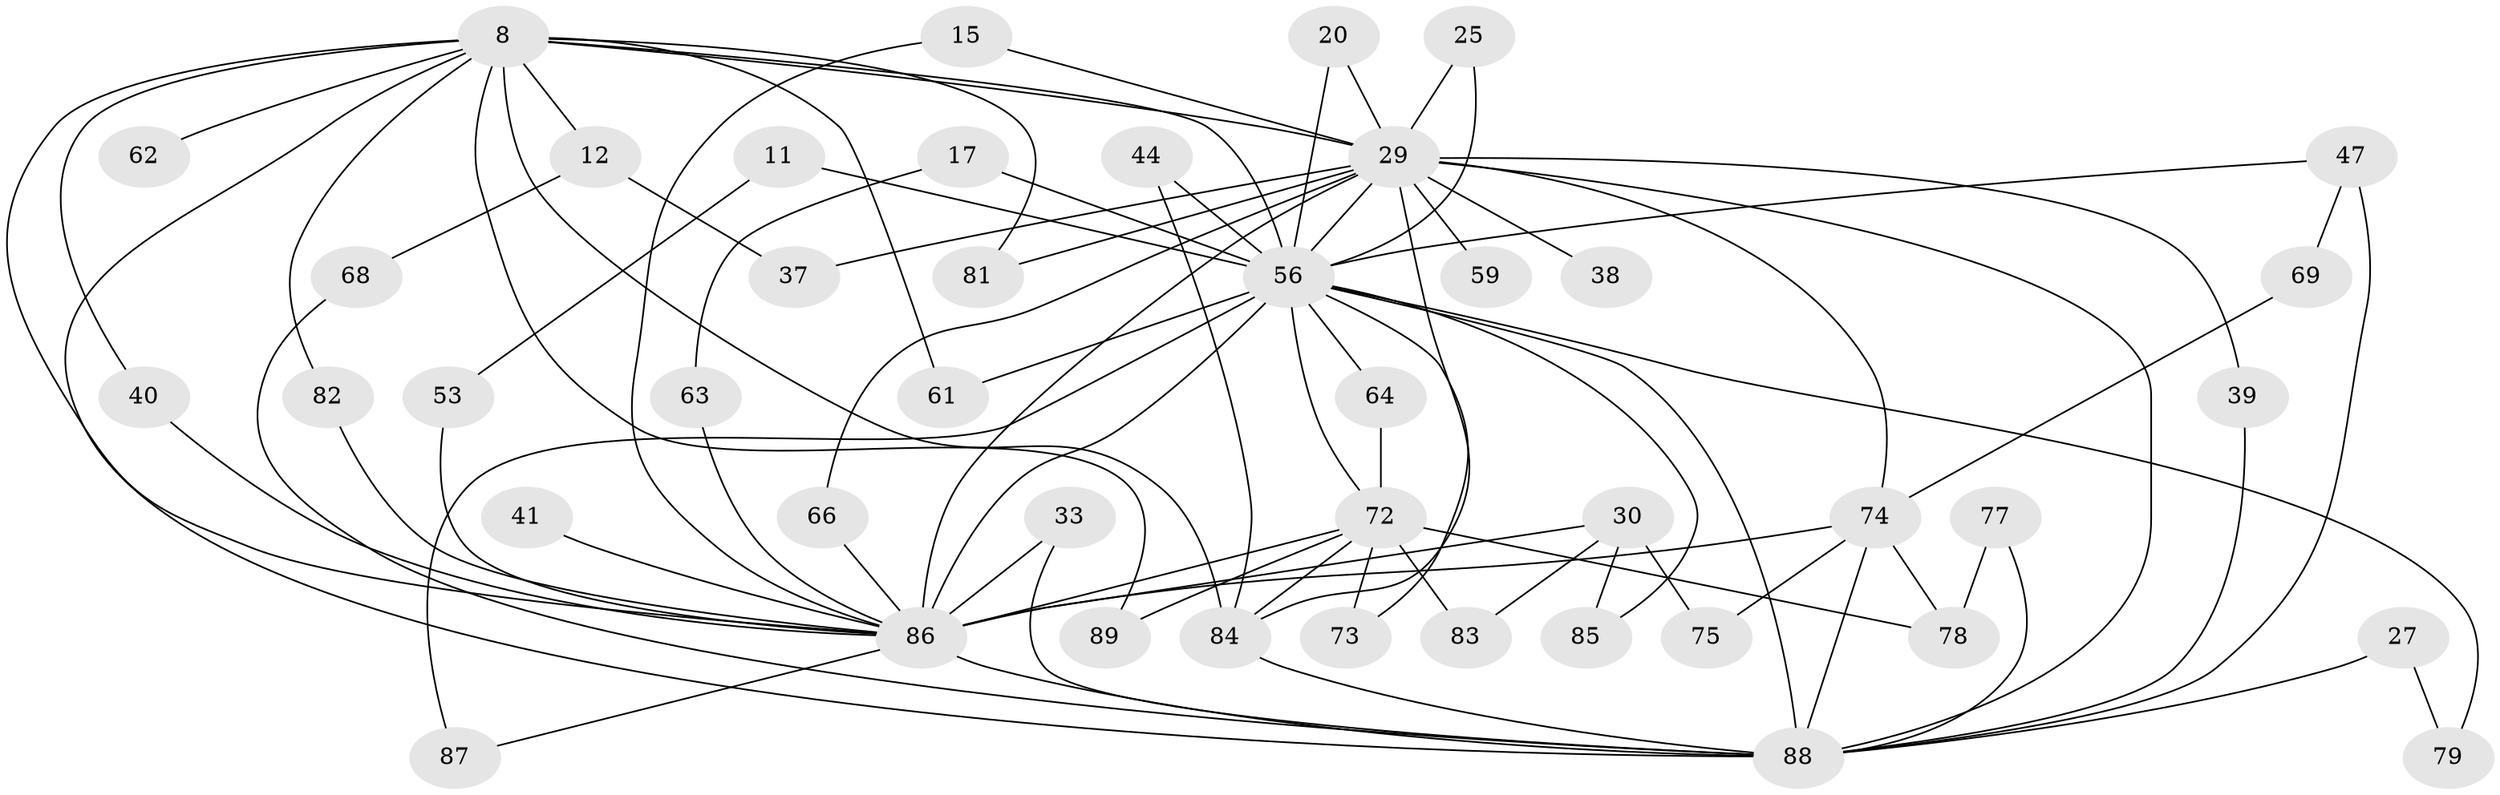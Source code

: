 // original degree distribution, {22: 0.02247191011235955, 17: 0.011235955056179775, 14: 0.02247191011235955, 24: 0.011235955056179775, 21: 0.011235955056179775, 19: 0.011235955056179775, 16: 0.011235955056179775, 18: 0.011235955056179775, 3: 0.20224719101123595, 4: 0.12359550561797752, 6: 0.011235955056179775, 5: 0.0449438202247191, 2: 0.4943820224719101, 7: 0.011235955056179775}
// Generated by graph-tools (version 1.1) at 2025/49/03/04/25 21:49:43]
// undirected, 44 vertices, 82 edges
graph export_dot {
graph [start="1"]
  node [color=gray90,style=filled];
  8 [super="+3"];
  11;
  12;
  15;
  17;
  20;
  25;
  27;
  29 [super="+16+7"];
  30 [super="+26"];
  33;
  37;
  38;
  39;
  40;
  41;
  44;
  47 [super="+34"];
  53;
  56 [super="+24+10"];
  59;
  61;
  62;
  63;
  64;
  66 [super="+54+18"];
  68;
  69;
  72 [super="+14+70"];
  73 [super="+49"];
  74 [super="+46+55"];
  75;
  77;
  78 [super="+60"];
  79;
  81 [super="+43"];
  82;
  83;
  84 [super="+50+76"];
  85;
  86 [super="+36+57+65+6"];
  87;
  88 [super="+28+9+80"];
  89;
  8 -- 12 [weight=2];
  8 -- 40;
  8 -- 61;
  8 -- 62 [weight=2];
  8 -- 81 [weight=2];
  8 -- 89;
  8 -- 82;
  8 -- 29 [weight=5];
  8 -- 88 [weight=4];
  8 -- 84;
  8 -- 86 [weight=6];
  8 -- 56 [weight=5];
  11 -- 53;
  11 -- 56 [weight=2];
  12 -- 37;
  12 -- 68;
  15 -- 29;
  15 -- 86;
  17 -- 63;
  17 -- 56 [weight=2];
  20 -- 29;
  20 -- 56;
  25 -- 29;
  25 -- 56;
  27 -- 79;
  27 -- 88 [weight=2];
  29 -- 81;
  29 -- 84;
  29 -- 88 [weight=8];
  29 -- 37;
  29 -- 38 [weight=2];
  29 -- 39;
  29 -- 59 [weight=2];
  29 -- 74 [weight=2];
  29 -- 86 [weight=4];
  29 -- 66 [weight=2];
  29 -- 56 [weight=5];
  30 -- 75;
  30 -- 83;
  30 -- 85;
  30 -- 86 [weight=4];
  33 -- 88;
  33 -- 86;
  39 -- 88;
  40 -- 86;
  41 -- 86;
  44 -- 84;
  44 -- 56 [weight=2];
  47 -- 69;
  47 -- 88 [weight=2];
  47 -- 56;
  53 -- 86;
  56 -- 86 [weight=9];
  56 -- 64;
  56 -- 72;
  56 -- 73 [weight=2];
  56 -- 79;
  56 -- 85;
  56 -- 87;
  56 -- 88 [weight=5];
  56 -- 61;
  63 -- 86;
  64 -- 72;
  66 -- 86 [weight=3];
  68 -- 88;
  69 -- 74;
  72 -- 73;
  72 -- 83;
  72 -- 89;
  72 -- 78;
  72 -- 84;
  72 -- 86 [weight=5];
  74 -- 75;
  74 -- 88;
  74 -- 78 [weight=2];
  74 -- 86 [weight=4];
  77 -- 88;
  77 -- 78;
  82 -- 86;
  84 -- 88;
  86 -- 87;
  86 -- 88 [weight=6];
}
